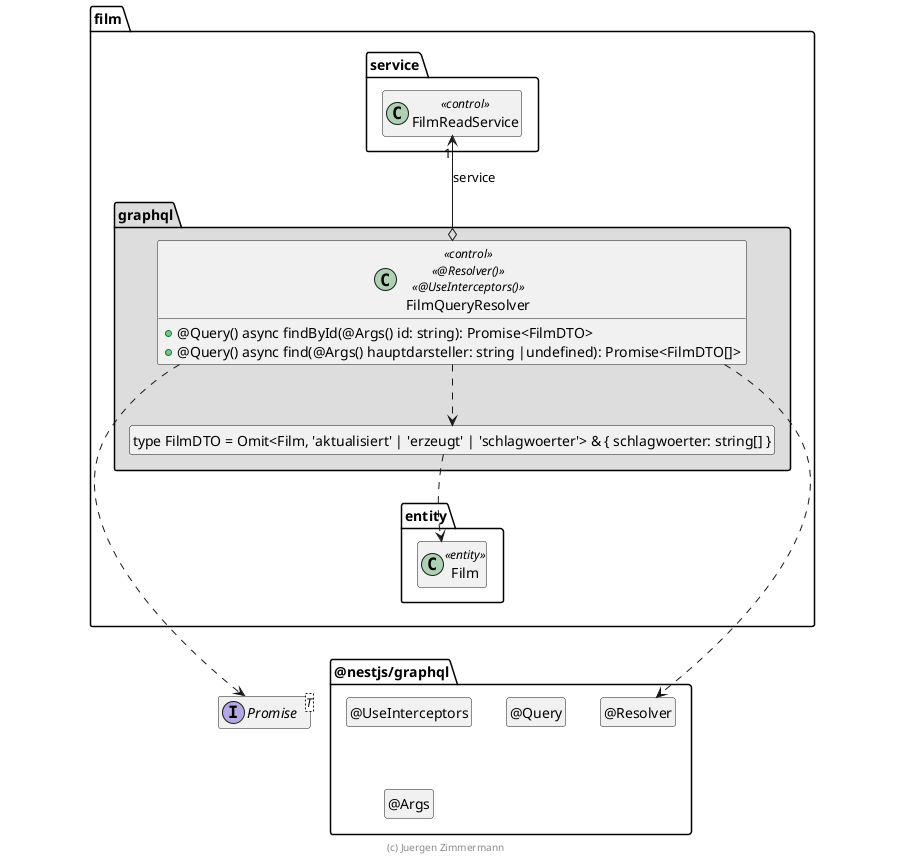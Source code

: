 ' Copyright (C) 2019 - present Juergen Zimmermann, Hochschule Karlsruhe
'
' This program is free software: you can redistribute it and/or modify
' it under the terms of the GNU General Public License as published by
' the Free Software Foundation, either version 3 of the License, or
' (at your option) any later version.
'
' This program is distributed in the hope that it will be useful,
' but WITHOUT ANY WARRANTY; without even the implied warranty of
' MERCHANTABILITY or FITNESS FOR A PARTICULAR PURPOSE.  See the
' GNU General Public License for more details.
'
' You should have received a copy of the GNU General Public License
' along with this program.  If not, see <https://www.gnu.org/licenses/>.

' Preview durch <Alt>d

@startuml Controller-Klasse

interface Promise<T>

package @nestjs/graphql {
  class "@Resolver" as Resolver
  hide Resolver circle

  class "@UseInterceptors" as UseInterceptors
  hide UseInterceptors circle

  class "@Query" as Query
  hide Query circle

  class "@Args" as Args
  hide Args circle

  Resolver .left[hidden].> Promise
}

package film {
  package entity {
    class Film <<entity>>
  }

  package service {
    class FilmReadService << control >>
  }

  package graphql #DDDDDD {
    class "type FilmDTO = Omit<Film, 'aktualisiert' | 'erzeugt' | 'schlagwoerter'> & { schlagwoerter: string[] }" as FilmDTO
    hide FilmDTO circle

    class FilmQueryResolver << control >> << @Resolver() >> << @UseInterceptors() >> {
      + @Query() async findById(@Args() id: string): Promise<FilmDTO>
      + @Query() async find(@Args() hauptdarsteller: string |undefined): Promise<FilmDTO[]>
    }

    FilmQueryResolver o-up-> "1" FilmReadService : service
    FilmQueryResolver ..> FilmDTO
    FilmDTO ..> Film
    FilmQueryResolver ..> Resolver

    FilmQueryResolver ..> Promise

    FilmDTO .[hidden].> Film
    Film .[hidden].> Promise
    FilmReadService .[hidden].> Promise
    Film .[hidden].> Resolver
    FilmReadService .[hidden].> Resolver
  }
}

hide empty members

footer (c) Juergen Zimmermann

@enduml